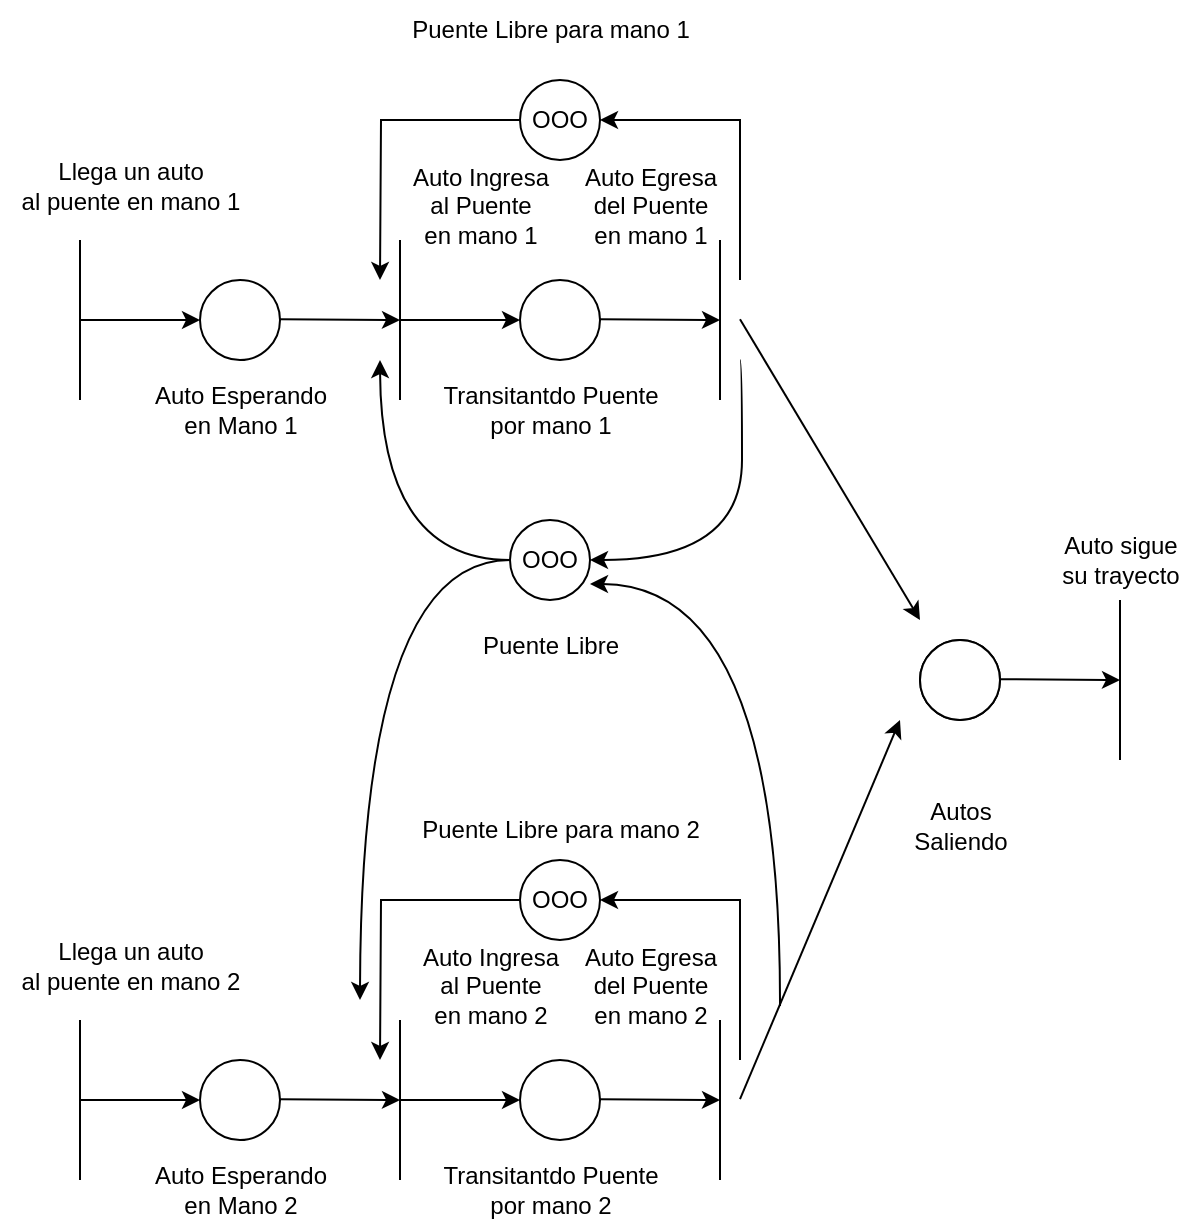 <mxfile version="24.7.17">
  <diagram name="Página-1" id="-twvj4skyvdZBErFe9vZ">
    <mxGraphModel dx="1600" dy="967" grid="1" gridSize="10" guides="1" tooltips="1" connect="1" arrows="1" fold="1" page="1" pageScale="1" pageWidth="827" pageHeight="1169" math="0" shadow="0">
      <root>
        <mxCell id="0" />
        <mxCell id="1" parent="0" />
        <mxCell id="KOgHwqHTCkogQPj2yBsI-1" value="" style="endArrow=none;html=1;rounded=0;" parent="1" edge="1">
          <mxGeometry width="50" height="50" relative="1" as="geometry">
            <mxPoint x="40" y="200" as="sourcePoint" />
            <mxPoint x="40" y="120" as="targetPoint" />
          </mxGeometry>
        </mxCell>
        <mxCell id="KOgHwqHTCkogQPj2yBsI-2" value="" style="endArrow=classic;html=1;rounded=0;" parent="1" edge="1">
          <mxGeometry width="50" height="50" relative="1" as="geometry">
            <mxPoint x="40" y="160" as="sourcePoint" />
            <mxPoint x="100" y="160" as="targetPoint" />
          </mxGeometry>
        </mxCell>
        <mxCell id="KOgHwqHTCkogQPj2yBsI-3" value="Llega un auto&lt;div&gt;al puente en mano 1&lt;/div&gt;" style="text;html=1;align=center;verticalAlign=middle;resizable=0;points=[];autosize=1;strokeColor=none;fillColor=none;" parent="1" vertex="1">
          <mxGeometry y="73" width="130" height="40" as="geometry" />
        </mxCell>
        <mxCell id="KOgHwqHTCkogQPj2yBsI-4" value="" style="ellipse;whiteSpace=wrap;html=1;aspect=fixed;" parent="1" vertex="1">
          <mxGeometry x="100.0" y="140" width="40" height="40" as="geometry" />
        </mxCell>
        <mxCell id="KOgHwqHTCkogQPj2yBsI-5" value="" style="endArrow=none;html=1;rounded=0;" parent="1" edge="1">
          <mxGeometry width="50" height="50" relative="1" as="geometry">
            <mxPoint x="200.0" y="200" as="sourcePoint" />
            <mxPoint x="200.0" y="120" as="targetPoint" />
          </mxGeometry>
        </mxCell>
        <mxCell id="KOgHwqHTCkogQPj2yBsI-6" value="" style="endArrow=classic;html=1;rounded=0;" parent="1" edge="1">
          <mxGeometry width="50" height="50" relative="1" as="geometry">
            <mxPoint x="200.0" y="160" as="sourcePoint" />
            <mxPoint x="260.0" y="160" as="targetPoint" />
          </mxGeometry>
        </mxCell>
        <mxCell id="KOgHwqHTCkogQPj2yBsI-7" value="" style="endArrow=classic;html=1;rounded=0;" parent="1" edge="1">
          <mxGeometry width="50" height="50" relative="1" as="geometry">
            <mxPoint x="140.0" y="159.58" as="sourcePoint" />
            <mxPoint x="200.0" y="160" as="targetPoint" />
          </mxGeometry>
        </mxCell>
        <mxCell id="KOgHwqHTCkogQPj2yBsI-8" value="Auto Esperando&lt;div&gt;en Mano 1&lt;/div&gt;" style="text;html=1;align=center;verticalAlign=middle;resizable=0;points=[];autosize=1;strokeColor=none;fillColor=none;" parent="1" vertex="1">
          <mxGeometry x="65" y="185" width="110" height="40" as="geometry" />
        </mxCell>
        <mxCell id="KOgHwqHTCkogQPj2yBsI-9" value="Auto Ingresa&lt;div&gt;al Puente&lt;/div&gt;&lt;div&gt;en mano 1&lt;/div&gt;" style="text;html=1;align=center;verticalAlign=middle;resizable=0;points=[];autosize=1;strokeColor=none;fillColor=none;" parent="1" vertex="1">
          <mxGeometry x="195" y="73" width="90" height="60" as="geometry" />
        </mxCell>
        <mxCell id="KOgHwqHTCkogQPj2yBsI-10" value="" style="ellipse;whiteSpace=wrap;html=1;aspect=fixed;" parent="1" vertex="1">
          <mxGeometry x="260.0" y="140" width="40" height="40" as="geometry" />
        </mxCell>
        <mxCell id="KOgHwqHTCkogQPj2yBsI-11" value="" style="endArrow=none;html=1;rounded=0;" parent="1" edge="1">
          <mxGeometry width="50" height="50" relative="1" as="geometry">
            <mxPoint x="360.0" y="200" as="sourcePoint" />
            <mxPoint x="360.0" y="120" as="targetPoint" />
          </mxGeometry>
        </mxCell>
        <mxCell id="KOgHwqHTCkogQPj2yBsI-13" value="" style="endArrow=classic;html=1;rounded=0;" parent="1" edge="1">
          <mxGeometry width="50" height="50" relative="1" as="geometry">
            <mxPoint x="300.0" y="159.58" as="sourcePoint" />
            <mxPoint x="360.0" y="160" as="targetPoint" />
          </mxGeometry>
        </mxCell>
        <mxCell id="KOgHwqHTCkogQPj2yBsI-14" value="Transitantdo Puente&lt;div&gt;por mano 1&lt;/div&gt;" style="text;html=1;align=center;verticalAlign=middle;resizable=0;points=[];autosize=1;strokeColor=none;fillColor=none;" parent="1" vertex="1">
          <mxGeometry x="210" y="185" width="130" height="40" as="geometry" />
        </mxCell>
        <mxCell id="KOgHwqHTCkogQPj2yBsI-17" style="edgeStyle=orthogonalEdgeStyle;rounded=0;orthogonalLoop=1;jettySize=auto;html=1;" parent="1" source="KOgHwqHTCkogQPj2yBsI-15" edge="1">
          <mxGeometry relative="1" as="geometry">
            <mxPoint x="190" y="140" as="targetPoint" />
          </mxGeometry>
        </mxCell>
        <mxCell id="KOgHwqHTCkogQPj2yBsI-15" value="OOO" style="ellipse;whiteSpace=wrap;html=1;aspect=fixed;" parent="1" vertex="1">
          <mxGeometry x="260.0" y="40" width="40" height="40" as="geometry" />
        </mxCell>
        <mxCell id="KOgHwqHTCkogQPj2yBsI-16" value="" style="endArrow=classic;html=1;rounded=0;entryX=1;entryY=0.5;entryDx=0;entryDy=0;edgeStyle=elbowEdgeStyle;elbow=vertical;" parent="1" target="KOgHwqHTCkogQPj2yBsI-15" edge="1">
          <mxGeometry width="50" height="50" relative="1" as="geometry">
            <mxPoint x="370" y="140" as="sourcePoint" />
            <mxPoint x="420" y="90" as="targetPoint" />
            <Array as="points">
              <mxPoint x="340" y="60" />
            </Array>
          </mxGeometry>
        </mxCell>
        <mxCell id="KOgHwqHTCkogQPj2yBsI-18" value="Puente Libre para mano 1" style="text;html=1;align=center;verticalAlign=middle;resizable=0;points=[];autosize=1;strokeColor=none;fillColor=none;" parent="1" vertex="1">
          <mxGeometry x="195" width="160" height="30" as="geometry" />
        </mxCell>
        <mxCell id="KOgHwqHTCkogQPj2yBsI-19" value="Auto Egresa&lt;div&gt;del Puente&lt;/div&gt;&lt;div&gt;en mano 1&lt;/div&gt;" style="text;html=1;align=center;verticalAlign=middle;resizable=0;points=[];autosize=1;strokeColor=none;fillColor=none;" parent="1" vertex="1">
          <mxGeometry x="280" y="73" width="90" height="60" as="geometry" />
        </mxCell>
        <mxCell id="KOgHwqHTCkogQPj2yBsI-23" value="Puente Libre" style="text;html=1;align=center;verticalAlign=middle;resizable=0;points=[];autosize=1;strokeColor=none;fillColor=none;" parent="1" vertex="1">
          <mxGeometry x="230" y="308" width="90" height="30" as="geometry" />
        </mxCell>
        <mxCell id="KOgHwqHTCkogQPj2yBsI-43" style="edgeStyle=orthogonalEdgeStyle;rounded=0;orthogonalLoop=1;jettySize=auto;html=1;endArrow=none;endFill=0;startArrow=classic;startFill=1;strokeColor=default;curved=1;" parent="1" source="KOgHwqHTCkogQPj2yBsI-24" edge="1">
          <mxGeometry relative="1" as="geometry">
            <mxPoint x="370" y="180" as="targetPoint" />
            <Array as="points">
              <mxPoint x="371" y="280" />
            </Array>
          </mxGeometry>
        </mxCell>
        <mxCell id="KOgHwqHTCkogQPj2yBsI-44" style="edgeStyle=orthogonalEdgeStyle;rounded=0;orthogonalLoop=1;jettySize=auto;html=1;curved=1;" parent="1" source="KOgHwqHTCkogQPj2yBsI-24" edge="1">
          <mxGeometry relative="1" as="geometry">
            <mxPoint x="190" y="180" as="targetPoint" />
          </mxGeometry>
        </mxCell>
        <mxCell id="KOgHwqHTCkogQPj2yBsI-45" style="edgeStyle=orthogonalEdgeStyle;rounded=0;orthogonalLoop=1;jettySize=auto;html=1;curved=1;" parent="1" source="KOgHwqHTCkogQPj2yBsI-24" edge="1">
          <mxGeometry relative="1" as="geometry">
            <mxPoint x="180" y="500" as="targetPoint" />
          </mxGeometry>
        </mxCell>
        <mxCell id="KOgHwqHTCkogQPj2yBsI-46" style="edgeStyle=orthogonalEdgeStyle;rounded=0;orthogonalLoop=1;jettySize=auto;html=1;curved=1;endArrow=none;endFill=0;startArrow=classic;startFill=1;" parent="1" edge="1">
          <mxGeometry relative="1" as="geometry">
            <mxPoint x="390" y="503" as="targetPoint" />
            <mxPoint x="295.0" y="292" as="sourcePoint" />
          </mxGeometry>
        </mxCell>
        <mxCell id="KOgHwqHTCkogQPj2yBsI-24" value="OOO" style="ellipse;whiteSpace=wrap;html=1;aspect=fixed;" parent="1" vertex="1">
          <mxGeometry x="255.0" y="260" width="40" height="40" as="geometry" />
        </mxCell>
        <mxCell id="KOgHwqHTCkogQPj2yBsI-25" value="" style="endArrow=none;html=1;rounded=0;" parent="1" edge="1">
          <mxGeometry width="50" height="50" relative="1" as="geometry">
            <mxPoint x="40" y="590" as="sourcePoint" />
            <mxPoint x="40" y="510" as="targetPoint" />
          </mxGeometry>
        </mxCell>
        <mxCell id="KOgHwqHTCkogQPj2yBsI-26" value="" style="endArrow=classic;html=1;rounded=0;" parent="1" edge="1">
          <mxGeometry width="50" height="50" relative="1" as="geometry">
            <mxPoint x="40" y="550" as="sourcePoint" />
            <mxPoint x="100" y="550" as="targetPoint" />
          </mxGeometry>
        </mxCell>
        <mxCell id="KOgHwqHTCkogQPj2yBsI-27" value="Llega un auto&lt;div&gt;al puente en mano 2&lt;/div&gt;" style="text;html=1;align=center;verticalAlign=middle;resizable=0;points=[];autosize=1;strokeColor=none;fillColor=none;" parent="1" vertex="1">
          <mxGeometry y="463" width="130" height="40" as="geometry" />
        </mxCell>
        <mxCell id="KOgHwqHTCkogQPj2yBsI-28" value="" style="ellipse;whiteSpace=wrap;html=1;aspect=fixed;" parent="1" vertex="1">
          <mxGeometry x="100.0" y="530" width="40" height="40" as="geometry" />
        </mxCell>
        <mxCell id="KOgHwqHTCkogQPj2yBsI-29" value="" style="endArrow=none;html=1;rounded=0;" parent="1" edge="1">
          <mxGeometry width="50" height="50" relative="1" as="geometry">
            <mxPoint x="200.0" y="590" as="sourcePoint" />
            <mxPoint x="200.0" y="510" as="targetPoint" />
          </mxGeometry>
        </mxCell>
        <mxCell id="KOgHwqHTCkogQPj2yBsI-30" value="" style="endArrow=classic;html=1;rounded=0;" parent="1" edge="1">
          <mxGeometry width="50" height="50" relative="1" as="geometry">
            <mxPoint x="200.0" y="550" as="sourcePoint" />
            <mxPoint x="260.0" y="550" as="targetPoint" />
          </mxGeometry>
        </mxCell>
        <mxCell id="KOgHwqHTCkogQPj2yBsI-31" value="" style="endArrow=classic;html=1;rounded=0;" parent="1" edge="1">
          <mxGeometry width="50" height="50" relative="1" as="geometry">
            <mxPoint x="140.0" y="549.58" as="sourcePoint" />
            <mxPoint x="200.0" y="550" as="targetPoint" />
          </mxGeometry>
        </mxCell>
        <mxCell id="KOgHwqHTCkogQPj2yBsI-32" value="Auto Esperando&lt;div&gt;en Mano 2&lt;/div&gt;" style="text;html=1;align=center;verticalAlign=middle;resizable=0;points=[];autosize=1;strokeColor=none;fillColor=none;" parent="1" vertex="1">
          <mxGeometry x="65" y="575" width="110" height="40" as="geometry" />
        </mxCell>
        <mxCell id="KOgHwqHTCkogQPj2yBsI-33" value="Auto Ingresa&lt;div&gt;al Puente&lt;/div&gt;&lt;div&gt;en mano 2&lt;/div&gt;" style="text;html=1;align=center;verticalAlign=middle;resizable=0;points=[];autosize=1;strokeColor=none;fillColor=none;" parent="1" vertex="1">
          <mxGeometry x="200" y="463" width="90" height="60" as="geometry" />
        </mxCell>
        <mxCell id="KOgHwqHTCkogQPj2yBsI-34" value="" style="ellipse;whiteSpace=wrap;html=1;aspect=fixed;" parent="1" vertex="1">
          <mxGeometry x="260.0" y="530" width="40" height="40" as="geometry" />
        </mxCell>
        <mxCell id="KOgHwqHTCkogQPj2yBsI-35" value="" style="endArrow=none;html=1;rounded=0;" parent="1" edge="1">
          <mxGeometry width="50" height="50" relative="1" as="geometry">
            <mxPoint x="360.0" y="590" as="sourcePoint" />
            <mxPoint x="360.0" y="510" as="targetPoint" />
          </mxGeometry>
        </mxCell>
        <mxCell id="KOgHwqHTCkogQPj2yBsI-36" value="" style="endArrow=classic;html=1;rounded=0;" parent="1" edge="1">
          <mxGeometry width="50" height="50" relative="1" as="geometry">
            <mxPoint x="300.0" y="549.58" as="sourcePoint" />
            <mxPoint x="360.0" y="550" as="targetPoint" />
          </mxGeometry>
        </mxCell>
        <mxCell id="KOgHwqHTCkogQPj2yBsI-37" value="Transitantdo Puente&lt;div&gt;por mano 2&lt;/div&gt;" style="text;html=1;align=center;verticalAlign=middle;resizable=0;points=[];autosize=1;strokeColor=none;fillColor=none;" parent="1" vertex="1">
          <mxGeometry x="210" y="575" width="130" height="40" as="geometry" />
        </mxCell>
        <mxCell id="KOgHwqHTCkogQPj2yBsI-38" style="edgeStyle=orthogonalEdgeStyle;rounded=0;orthogonalLoop=1;jettySize=auto;html=1;" parent="1" source="KOgHwqHTCkogQPj2yBsI-39" edge="1">
          <mxGeometry relative="1" as="geometry">
            <mxPoint x="190" y="530" as="targetPoint" />
          </mxGeometry>
        </mxCell>
        <mxCell id="KOgHwqHTCkogQPj2yBsI-39" value="OOO" style="ellipse;whiteSpace=wrap;html=1;aspect=fixed;" parent="1" vertex="1">
          <mxGeometry x="260.0" y="430" width="40" height="40" as="geometry" />
        </mxCell>
        <mxCell id="KOgHwqHTCkogQPj2yBsI-40" value="" style="endArrow=classic;html=1;rounded=0;entryX=1;entryY=0.5;entryDx=0;entryDy=0;edgeStyle=elbowEdgeStyle;elbow=vertical;" parent="1" target="KOgHwqHTCkogQPj2yBsI-39" edge="1">
          <mxGeometry width="50" height="50" relative="1" as="geometry">
            <mxPoint x="370" y="530" as="sourcePoint" />
            <mxPoint x="420" y="480" as="targetPoint" />
            <Array as="points">
              <mxPoint x="340" y="450" />
            </Array>
          </mxGeometry>
        </mxCell>
        <mxCell id="KOgHwqHTCkogQPj2yBsI-41" value="Puente Libre para mano 2" style="text;html=1;align=center;verticalAlign=middle;resizable=0;points=[];autosize=1;strokeColor=none;fillColor=none;" parent="1" vertex="1">
          <mxGeometry x="200" y="400" width="160" height="30" as="geometry" />
        </mxCell>
        <mxCell id="KOgHwqHTCkogQPj2yBsI-42" value="Auto Egresa&lt;div&gt;del Puente&lt;/div&gt;&lt;div&gt;en mano 2&lt;/div&gt;" style="text;html=1;align=center;verticalAlign=middle;resizable=0;points=[];autosize=1;strokeColor=none;fillColor=none;" parent="1" vertex="1">
          <mxGeometry x="280" y="463" width="90" height="60" as="geometry" />
        </mxCell>
        <mxCell id="z15vm9lOc_5n2vGzaEWM-1" value="" style="ellipse;whiteSpace=wrap;html=1;aspect=fixed;" vertex="1" parent="1">
          <mxGeometry x="460" y="320" width="40" height="40" as="geometry" />
        </mxCell>
        <mxCell id="z15vm9lOc_5n2vGzaEWM-2" value="Autos&lt;div&gt;Saliendo&lt;/div&gt;" style="text;html=1;align=center;verticalAlign=middle;resizable=0;points=[];autosize=1;strokeColor=none;fillColor=none;" vertex="1" parent="1">
          <mxGeometry x="445" y="393" width="70" height="40" as="geometry" />
        </mxCell>
        <mxCell id="z15vm9lOc_5n2vGzaEWM-3" value="" style="endArrow=classic;html=1;rounded=0;" edge="1" parent="1">
          <mxGeometry width="50" height="50" relative="1" as="geometry">
            <mxPoint x="370.0" y="549.58" as="sourcePoint" />
            <mxPoint x="450" y="360" as="targetPoint" />
          </mxGeometry>
        </mxCell>
        <mxCell id="z15vm9lOc_5n2vGzaEWM-4" value="" style="endArrow=classic;html=1;rounded=0;" edge="1" parent="1">
          <mxGeometry width="50" height="50" relative="1" as="geometry">
            <mxPoint x="370.0" y="159.58" as="sourcePoint" />
            <mxPoint x="460" y="310" as="targetPoint" />
          </mxGeometry>
        </mxCell>
        <mxCell id="z15vm9lOc_5n2vGzaEWM-5" value="" style="ellipse;whiteSpace=wrap;html=1;aspect=fixed;" vertex="1" parent="1">
          <mxGeometry x="460.0" y="320" width="40" height="40" as="geometry" />
        </mxCell>
        <mxCell id="z15vm9lOc_5n2vGzaEWM-6" value="" style="endArrow=none;html=1;rounded=0;" edge="1" parent="1">
          <mxGeometry width="50" height="50" relative="1" as="geometry">
            <mxPoint x="560.0" y="380" as="sourcePoint" />
            <mxPoint x="560.0" y="300" as="targetPoint" />
          </mxGeometry>
        </mxCell>
        <mxCell id="z15vm9lOc_5n2vGzaEWM-8" value="" style="endArrow=classic;html=1;rounded=0;" edge="1" parent="1">
          <mxGeometry width="50" height="50" relative="1" as="geometry">
            <mxPoint x="500.0" y="339.58" as="sourcePoint" />
            <mxPoint x="560.0" y="340" as="targetPoint" />
          </mxGeometry>
        </mxCell>
        <mxCell id="z15vm9lOc_5n2vGzaEWM-9" value="Auto sigue&lt;div&gt;su trayecto&lt;/div&gt;" style="text;html=1;align=center;verticalAlign=middle;resizable=0;points=[];autosize=1;strokeColor=none;fillColor=none;" vertex="1" parent="1">
          <mxGeometry x="520" y="260" width="80" height="40" as="geometry" />
        </mxCell>
      </root>
    </mxGraphModel>
  </diagram>
</mxfile>

